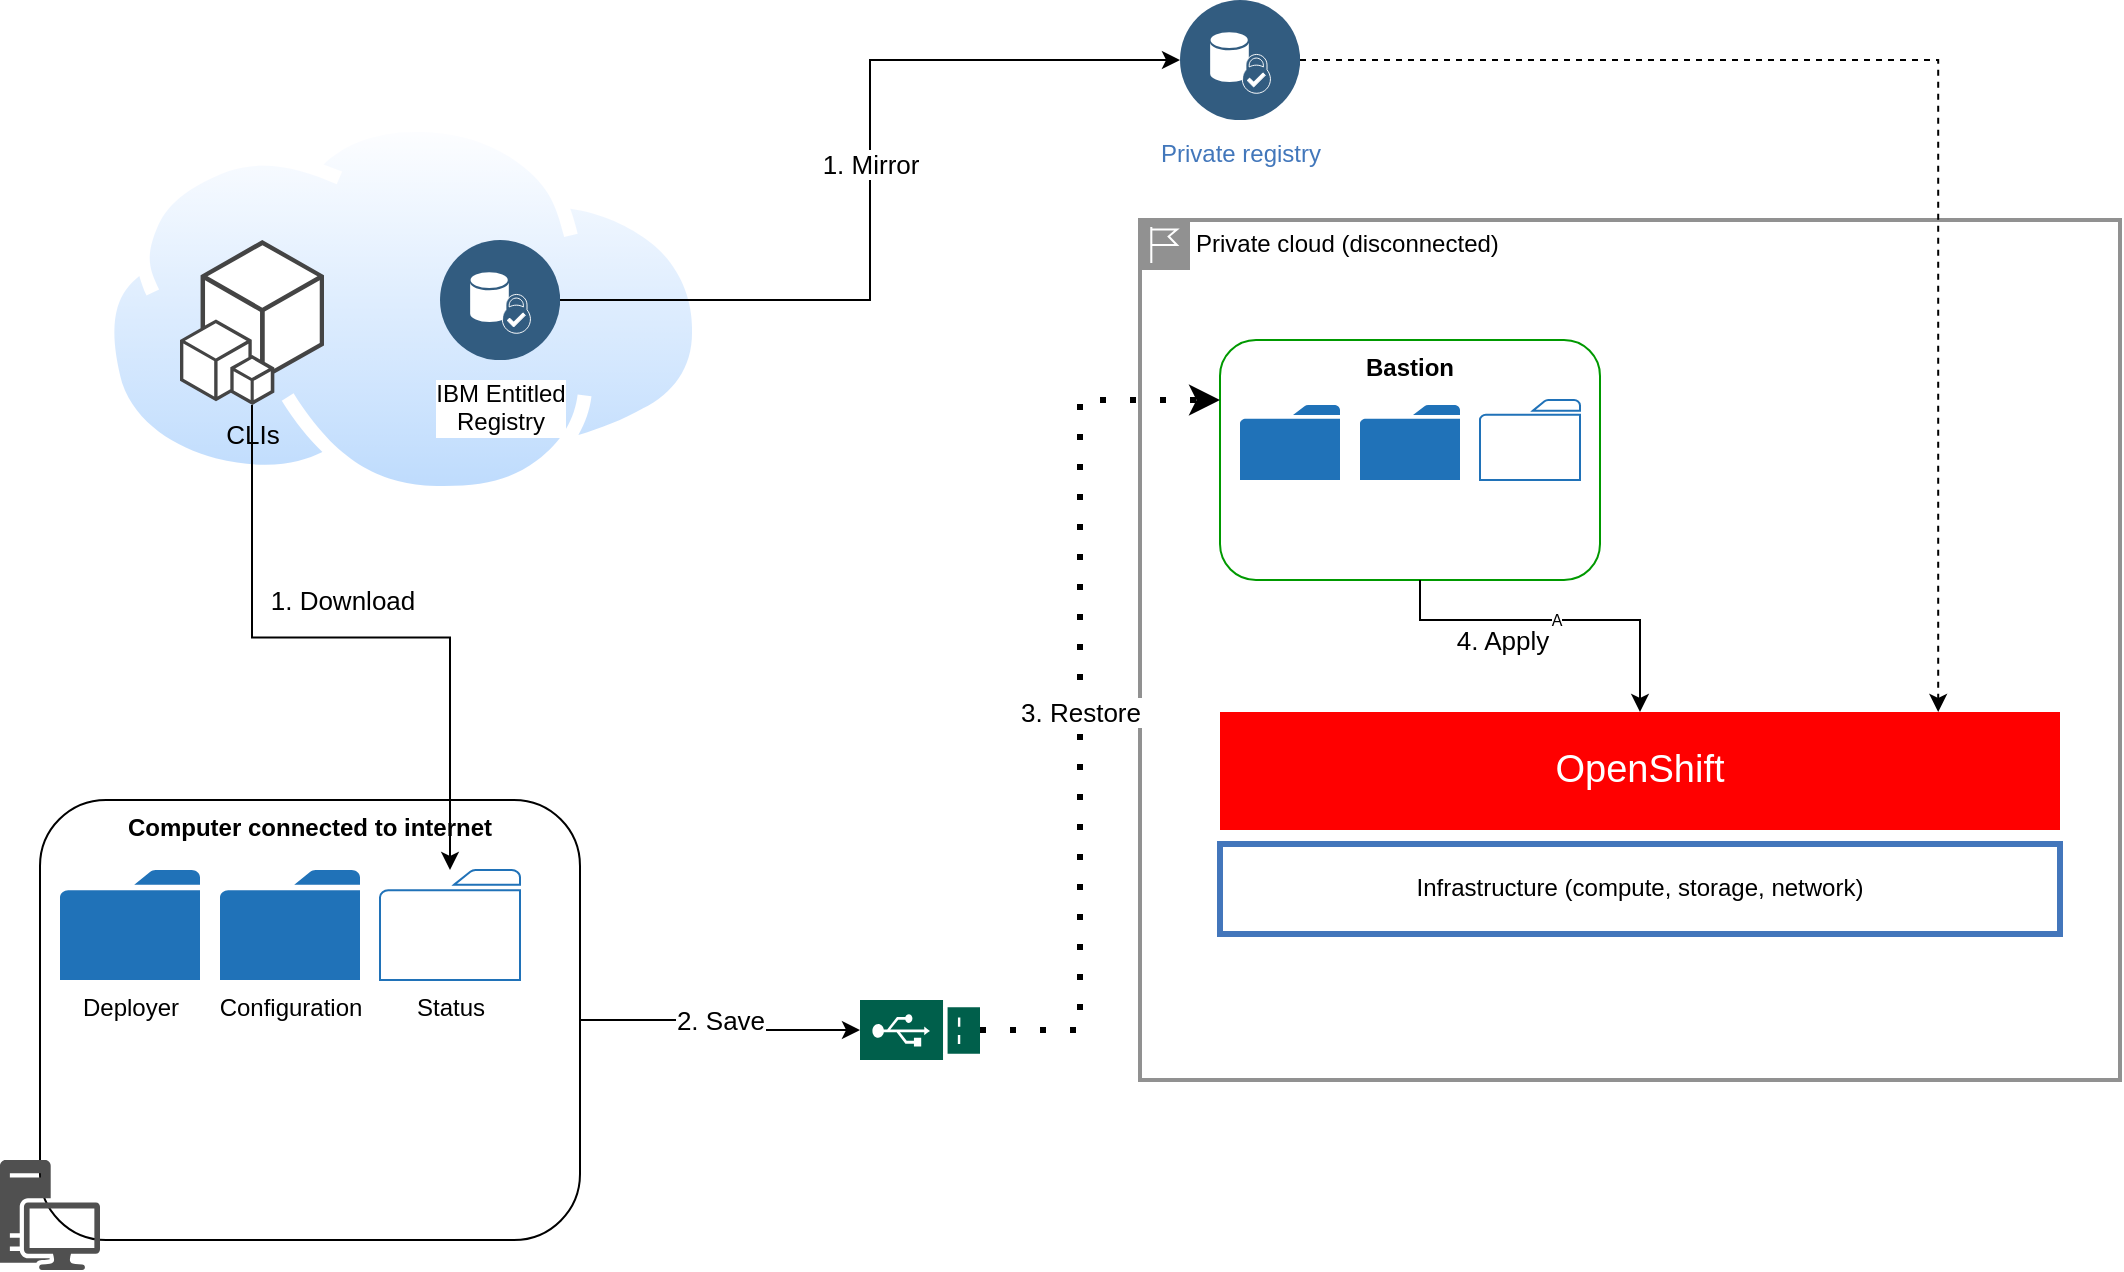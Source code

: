 <mxfile version="15.8.7" type="device" pages="2"><diagram name="semi-air-gapped" id="_1RPY63doZeyIkJQ4-HP"><mxGraphModel dx="1933" dy="892" grid="1" gridSize="10" guides="1" tooltips="1" connect="1" arrows="1" fold="1" page="1" pageScale="1" pageWidth="827" pageHeight="1169" math="0" shadow="0"><root><mxCell id="-MQxg3rOfCB3Vdu6WzqN-0"/><mxCell id="-MQxg3rOfCB3Vdu6WzqN-1" value="Networking" parent="-MQxg3rOfCB3Vdu6WzqN-0"/><mxCell id="-MQxg3rOfCB3Vdu6WzqN-2" value="Private cloud (disconnected)" style="shape=mxgraph.ibm.box;prType=region;fontStyle=0;verticalAlign=top;align=left;spacingLeft=32;spacingTop=4;fillColor=none;rounded=0;whiteSpace=wrap;html=1;strokeColor=#919191;strokeWidth=2;dashed=0;container=0;spacing=-4;collapsible=0;expand=0;recursiveResize=0;" vertex="1" parent="-MQxg3rOfCB3Vdu6WzqN-1"><mxGeometry x="320" y="380" width="490" height="430" as="geometry"/></mxCell><mxCell id="X8OHr8bwcDeSn92htC_K-0" value="" style="edgeStyle=orthogonalEdgeStyle;rounded=0;orthogonalLoop=1;jettySize=auto;html=1;fontSize=8;dashed=1;exitX=1;exitY=0.5;exitDx=0;exitDy=0;entryX=0.855;entryY=0;entryDx=0;entryDy=0;entryPerimeter=0;" edge="1" parent="-MQxg3rOfCB3Vdu6WzqN-1" source="-MQxg3rOfCB3Vdu6WzqN-7" target="-MQxg3rOfCB3Vdu6WzqN-4"><mxGeometry relative="1" as="geometry"><mxPoint x="750" y="500" as="sourcePoint"/><mxPoint x="720" y="620" as="targetPoint"/></mxGeometry></mxCell><mxCell id="PJeyZOoyq3ZfqnA0FMTz-0" value="" style="group" vertex="1" connectable="0" parent="-MQxg3rOfCB3Vdu6WzqN-1"><mxGeometry x="360" y="440" width="190" height="120" as="geometry"/></mxCell><mxCell id="PJeyZOoyq3ZfqnA0FMTz-1" value="Bastion" style="rounded=1;whiteSpace=wrap;html=1;verticalAlign=top;fontStyle=1;strokeColor=#009900;" vertex="1" parent="PJeyZOoyq3ZfqnA0FMTz-0"><mxGeometry width="190" height="120" as="geometry"/></mxCell><mxCell id="PJeyZOoyq3ZfqnA0FMTz-2" value="" style="sketch=0;pointerEvents=1;shadow=0;dashed=0;html=1;strokeColor=none;labelPosition=center;verticalLabelPosition=bottom;verticalAlign=top;outlineConnect=0;align=center;shape=mxgraph.office.concepts.folder;fillColor=#2072B8;" vertex="1" parent="PJeyZOoyq3ZfqnA0FMTz-0"><mxGeometry x="10" y="32.5" width="50" height="37.5" as="geometry"/></mxCell><mxCell id="PJeyZOoyq3ZfqnA0FMTz-3" value="" style="sketch=0;pointerEvents=1;shadow=0;dashed=0;html=1;strokeColor=none;labelPosition=center;verticalLabelPosition=bottom;verticalAlign=top;outlineConnect=0;align=center;shape=mxgraph.office.concepts.folder;fillColor=#2072B8;" vertex="1" parent="PJeyZOoyq3ZfqnA0FMTz-0"><mxGeometry x="70" y="32.5" width="50" height="37.5" as="geometry"/></mxCell><mxCell id="PJeyZOoyq3ZfqnA0FMTz-4" value="" style="sketch=0;pointerEvents=1;shadow=0;dashed=0;html=1;strokeColor=#2072B8;labelPosition=center;verticalLabelPosition=bottom;verticalAlign=top;outlineConnect=0;align=center;shape=mxgraph.office.concepts.folder;fillColor=#FFFFFF;" vertex="1" parent="PJeyZOoyq3ZfqnA0FMTz-0"><mxGeometry x="130" y="30" width="50" height="40" as="geometry"/></mxCell><mxCell id="-MQxg3rOfCB3Vdu6WzqN-3" value="OpenShfit" style="" parent="-MQxg3rOfCB3Vdu6WzqN-0"/><mxCell id="-MQxg3rOfCB3Vdu6WzqN-4" value="OpenShift" style="fontStyle=0;verticalAlign=middle;align=center;spacingTop=-2;fillColor=#FF0000;rounded=0;whiteSpace=wrap;html=1;strokeColor=none;strokeWidth=3;dashed=0;container=1;collapsible=0;expand=0;recursiveResize=0;fontColor=#FFFFFF;fontSize=19;" vertex="1" parent="-MQxg3rOfCB3Vdu6WzqN-3"><mxGeometry x="360" y="626" width="420" height="59" as="geometry"/></mxCell><mxCell id="-MQxg3rOfCB3Vdu6WzqN-5" value="Cloud Pak + Cartridges" parent="-MQxg3rOfCB3Vdu6WzqN-0"/><mxCell id="-MQxg3rOfCB3Vdu6WzqN-6" value="Infra services" parent="-MQxg3rOfCB3Vdu6WzqN-0"/><mxCell id="-MQxg3rOfCB3Vdu6WzqN-7" value="Private registry" style="aspect=fixed;perimeter=ellipsePerimeter;html=1;align=center;shadow=0;dashed=0;fontColor=#4277BB;labelBackgroundColor=#ffffff;fontSize=12;spacingTop=3;image;image=img/lib/ibm/data/device_identity_service.svg;rounded=1;strokeColor=#FF0000;fillColor=#99CCFF;" vertex="1" parent="-MQxg3rOfCB3Vdu6WzqN-6"><mxGeometry x="340" y="270" width="60" height="60" as="geometry"/></mxCell><mxCell id="-MQxg3rOfCB3Vdu6WzqN-8" value="" style="aspect=fixed;perimeter=ellipsePerimeter;html=1;align=center;shadow=0;dashed=0;spacingTop=3;image;image=img/lib/active_directory/internet_cloud.svg;fontSize=19;fontColor=#FFFFFF;fillColor=#FF0000;opacity=50;" vertex="1" parent="-MQxg3rOfCB3Vdu6WzqN-6"><mxGeometry x="-200" y="329" width="303.18" height="191" as="geometry"/></mxCell><mxCell id="-MQxg3rOfCB3Vdu6WzqN-9" value="IBM Entitled&lt;br&gt;Registry" style="aspect=fixed;perimeter=ellipsePerimeter;align=center;shadow=0;dashed=0;fontColor=default;labelBackgroundColor=none;fontSize=12;spacingTop=3;image;image=img/lib/ibm/data/device_identity_service.svg;rounded=1;strokeColor=#FF0000;fillColor=#99CCFF;html=1;" vertex="1" parent="-MQxg3rOfCB3Vdu6WzqN-6"><mxGeometry x="-30" y="390" width="60" height="60" as="geometry"/></mxCell><mxCell id="-MQxg3rOfCB3Vdu6WzqN-10" value="Infrastructure" style="" parent="-MQxg3rOfCB3Vdu6WzqN-0"/><mxCell id="-MQxg3rOfCB3Vdu6WzqN-11" value="Computer connected to internet" style="rounded=1;whiteSpace=wrap;html=1;verticalAlign=top;fontStyle=1" vertex="1" parent="-MQxg3rOfCB3Vdu6WzqN-10"><mxGeometry x="-230" y="670" width="270" height="220" as="geometry"/></mxCell><mxCell id="-MQxg3rOfCB3Vdu6WzqN-12" value="Status" style="sketch=0;pointerEvents=1;shadow=0;dashed=0;html=1;strokeColor=#2072B8;labelPosition=center;verticalLabelPosition=bottom;verticalAlign=top;outlineConnect=0;align=center;shape=mxgraph.office.concepts.folder;fillColor=#FFFFFF;" vertex="1" parent="-MQxg3rOfCB3Vdu6WzqN-10"><mxGeometry x="-60" y="705" width="70" height="55" as="geometry"/></mxCell><mxCell id="-MQxg3rOfCB3Vdu6WzqN-13" value="Infrastructure (compute, storage, network)" style="fontStyle=0;verticalAlign=middle;align=center;spacingTop=-2;fillColor=none;rounded=0;whiteSpace=wrap;html=1;strokeColor=#4376BB;strokeWidth=3;dashed=0;container=1;collapsible=0;expand=0;recursiveResize=0;" vertex="1" parent="-MQxg3rOfCB3Vdu6WzqN-10"><mxGeometry x="360" y="692" width="420" height="45" as="geometry"/></mxCell><mxCell id="-MQxg3rOfCB3Vdu6WzqN-14" value="" style="sketch=0;pointerEvents=1;shadow=0;dashed=0;html=1;strokeColor=none;fillColor=#505050;labelPosition=center;verticalLabelPosition=bottom;verticalAlign=top;outlineConnect=0;align=center;shape=mxgraph.office.devices.workstation;" vertex="1" parent="-MQxg3rOfCB3Vdu6WzqN-10"><mxGeometry x="-250" y="850" width="50" height="55" as="geometry"/></mxCell><mxCell id="-MQxg3rOfCB3Vdu6WzqN-16" value="Deployer" style="sketch=0;pointerEvents=1;shadow=0;dashed=0;html=1;strokeColor=none;labelPosition=center;verticalLabelPosition=bottom;verticalAlign=top;outlineConnect=0;align=center;shape=mxgraph.office.concepts.folder;fillColor=#2072B8;" vertex="1" parent="-MQxg3rOfCB3Vdu6WzqN-10"><mxGeometry x="-220" y="705" width="70" height="55" as="geometry"/></mxCell><mxCell id="-MQxg3rOfCB3Vdu6WzqN-17" value="Configuration" style="sketch=0;pointerEvents=1;shadow=0;dashed=0;html=1;strokeColor=none;labelPosition=center;verticalLabelPosition=bottom;verticalAlign=top;outlineConnect=0;align=center;shape=mxgraph.office.concepts.folder;fillColor=#2072B8;" vertex="1" parent="-MQxg3rOfCB3Vdu6WzqN-10"><mxGeometry x="-140" y="705" width="70" height="55" as="geometry"/></mxCell><mxCell id="-MQxg3rOfCB3Vdu6WzqN-18" style="edgeStyle=orthogonalEdgeStyle;rounded=0;orthogonalLoop=1;jettySize=auto;html=1;fontSize=8;exitX=1;exitY=0.5;exitDx=0;exitDy=0;" edge="1" parent="-MQxg3rOfCB3Vdu6WzqN-10" target="U5a8bB18ORIriR9YQlBK-0" source="-MQxg3rOfCB3Vdu6WzqN-11"><mxGeometry relative="1" as="geometry"><mxPoint x="80" y="775" as="sourcePoint"/><mxPoint x="190" y="775" as="targetPoint"/></mxGeometry></mxCell><mxCell id="-MQxg3rOfCB3Vdu6WzqN-19" value="2. Save" style="edgeLabel;html=1;align=center;verticalAlign=middle;resizable=0;points=[];fontSize=13;" vertex="1" connectable="0" parent="-MQxg3rOfCB3Vdu6WzqN-18"><mxGeometry x="-0.04" relative="1" as="geometry"><mxPoint as="offset"/></mxGeometry></mxCell><mxCell id="-MQxg3rOfCB3Vdu6WzqN-31" value="A" style="edgeStyle=orthogonalEdgeStyle;rounded=0;orthogonalLoop=1;jettySize=auto;html=1;fontSize=8;entryX=0.5;entryY=0;entryDx=0;entryDy=0;" edge="1" parent="-MQxg3rOfCB3Vdu6WzqN-10" target="-MQxg3rOfCB3Vdu6WzqN-4"><mxGeometry relative="1" as="geometry"><mxPoint x="460" y="560" as="sourcePoint"/><mxPoint x="200" y="785" as="targetPoint"/><Array as="points"><mxPoint x="460" y="580"/><mxPoint x="570" y="580"/></Array></mxGeometry></mxCell><mxCell id="-MQxg3rOfCB3Vdu6WzqN-32" value="4. Apply" style="edgeLabel;html=1;align=center;verticalAlign=middle;resizable=0;points=[];fontSize=13;" vertex="1" connectable="0" parent="-MQxg3rOfCB3Vdu6WzqN-31"><mxGeometry x="-0.04" relative="1" as="geometry"><mxPoint x="-24" y="10" as="offset"/></mxGeometry></mxCell><mxCell id="-MQxg3rOfCB3Vdu6WzqN-33" value="" style="edgeStyle=orthogonalEdgeStyle;rounded=0;orthogonalLoop=1;jettySize=auto;html=1;fontSize=8;entryX=0;entryY=0.5;entryDx=0;entryDy=0;exitX=1;exitY=0.5;exitDx=0;exitDy=0;" edge="1" parent="-MQxg3rOfCB3Vdu6WzqN-10" target="-MQxg3rOfCB3Vdu6WzqN-7" source="-MQxg3rOfCB3Vdu6WzqN-9"><mxGeometry relative="1" as="geometry"><mxPoint x="460" y="560" as="sourcePoint"/><mxPoint x="745" y="576" as="targetPoint"/></mxGeometry></mxCell><mxCell id="-MQxg3rOfCB3Vdu6WzqN-34" value="1. Mirror" style="edgeLabel;html=1;align=center;verticalAlign=middle;resizable=0;points=[];fontSize=13;" vertex="1" connectable="0" parent="-MQxg3rOfCB3Vdu6WzqN-33"><mxGeometry x="-0.04" relative="1" as="geometry"><mxPoint y="-17" as="offset"/></mxGeometry></mxCell><mxCell id="-MQxg3rOfCB3Vdu6WzqN-35" value="CLIs" style="outlineConnect=0;dashed=0;verticalLabelPosition=bottom;verticalAlign=top;align=center;html=1;shape=mxgraph.aws3.cli;fillColor=#444444;gradientColor=none;labelBackgroundColor=none;fontSize=13;strokeColor=#009900;" vertex="1" parent="-MQxg3rOfCB3Vdu6WzqN-10"><mxGeometry x="-160" y="390" width="72" height="82.5" as="geometry"/></mxCell><mxCell id="-MQxg3rOfCB3Vdu6WzqN-36" value="" style="edgeStyle=orthogonalEdgeStyle;rounded=0;orthogonalLoop=1;jettySize=auto;html=1;fontSize=8;exitX=0.5;exitY=1;exitDx=0;exitDy=0;exitPerimeter=0;" edge="1" parent="-MQxg3rOfCB3Vdu6WzqN-10" source="-MQxg3rOfCB3Vdu6WzqN-35" target="-MQxg3rOfCB3Vdu6WzqN-12"><mxGeometry relative="1" as="geometry"><mxPoint x="470" y="570" as="sourcePoint"/><mxPoint x="-50" y="630" as="targetPoint"/></mxGeometry></mxCell><mxCell id="-MQxg3rOfCB3Vdu6WzqN-37" value="1. Download" style="edgeLabel;html=1;align=center;verticalAlign=middle;resizable=0;points=[];fontSize=13;" vertex="1" connectable="0" parent="-MQxg3rOfCB3Vdu6WzqN-36"><mxGeometry x="-0.238" y="-2" relative="1" as="geometry"><mxPoint x="34" y="-21" as="offset"/></mxGeometry></mxCell><mxCell id="-MQxg3rOfCB3Vdu6WzqN-29" style="edgeStyle=orthogonalEdgeStyle;rounded=0;orthogonalLoop=1;jettySize=auto;html=1;fontSize=8;entryX=0;entryY=0.5;entryDx=0;entryDy=0;dashed=1;dashPattern=1 4;strokeWidth=3;" edge="1" parent="-MQxg3rOfCB3Vdu6WzqN-10" source="U5a8bB18ORIriR9YQlBK-0"><mxGeometry relative="1" as="geometry"><mxPoint x="270" y="825" as="sourcePoint"/><mxPoint x="360" y="470" as="targetPoint"/><Array as="points"><mxPoint x="290" y="785"/><mxPoint x="290" y="470"/></Array></mxGeometry></mxCell><mxCell id="-MQxg3rOfCB3Vdu6WzqN-30" value="3. Restore" style="edgeLabel;html=1;align=center;verticalAlign=middle;resizable=0;points=[];fontSize=13;" vertex="1" connectable="0" parent="-MQxg3rOfCB3Vdu6WzqN-29"><mxGeometry x="-0.04" relative="1" as="geometry"><mxPoint as="offset"/></mxGeometry></mxCell><mxCell id="U5a8bB18ORIriR9YQlBK-0" value="" style="sketch=0;pointerEvents=1;shadow=0;dashed=0;html=1;strokeColor=none;fillColor=#005F4B;labelPosition=center;verticalLabelPosition=bottom;verticalAlign=top;align=center;outlineConnect=0;shape=mxgraph.veeam2.usb_drive;" vertex="1" parent="-MQxg3rOfCB3Vdu6WzqN-10"><mxGeometry x="180" y="770" width="60" height="30" as="geometry"/></mxCell></root></mxGraphModel></diagram><diagram id="F93EJ78Encii_axwBR-_" name="air-gapped-portable"><mxGraphModel dx="1933" dy="892" grid="1" gridSize="10" guides="1" tooltips="1" connect="1" arrows="1" fold="1" page="1" pageScale="1" pageWidth="827" pageHeight="1169" math="0" shadow="0"><root><mxCell id="RLrD2wQ3GaesSWJJB9j4-0"/><mxCell id="RLrD2wQ3GaesSWJJB9j4-50" value="Networking" parent="RLrD2wQ3GaesSWJJB9j4-0"/><mxCell id="RLrD2wQ3GaesSWJJB9j4-51" value="Private cloud (disconnected)" style="shape=mxgraph.ibm.box;prType=region;fontStyle=0;verticalAlign=top;align=left;spacingLeft=32;spacingTop=4;fillColor=none;rounded=0;whiteSpace=wrap;html=1;strokeColor=#919191;strokeWidth=2;dashed=0;container=0;spacing=-4;collapsible=0;expand=0;recursiveResize=0;" parent="RLrD2wQ3GaesSWJJB9j4-50" vertex="1"><mxGeometry x="320" y="380" width="490" height="430" as="geometry"/></mxCell><mxCell id="RLrD2wQ3GaesSWJJB9j4-38" value="OpenShfit" style="" parent="RLrD2wQ3GaesSWJJB9j4-0"/><mxCell id="c_PIJ0gxt-pc_dr-7FNC-11" value="OpenShift" style="fontStyle=0;verticalAlign=middle;align=center;spacingTop=-2;fillColor=#FF0000;rounded=0;whiteSpace=wrap;html=1;strokeColor=none;strokeWidth=3;dashed=0;container=1;collapsible=0;expand=0;recursiveResize=0;fontColor=#FFFFFF;fontSize=19;" parent="RLrD2wQ3GaesSWJJB9j4-38" vertex="1"><mxGeometry x="360" y="626" width="420" height="59" as="geometry"/></mxCell><mxCell id="cy2UKIFJcyqrFq40SOo--22" value="Cloud Pak + Cartridges" parent="RLrD2wQ3GaesSWJJB9j4-0"/><mxCell id="c_PIJ0gxt-pc_dr-7FNC-23" value="Infra services" parent="RLrD2wQ3GaesSWJJB9j4-0"/><mxCell id="c_PIJ0gxt-pc_dr-7FNC-29" value="Private registry" style="aspect=fixed;perimeter=ellipsePerimeter;html=1;align=center;shadow=0;dashed=0;fontColor=#4277BB;labelBackgroundColor=#ffffff;fontSize=12;spacingTop=3;image;image=img/lib/ibm/data/device_identity_service.svg;rounded=1;strokeColor=#FF0000;fillColor=#99CCFF;" parent="c_PIJ0gxt-pc_dr-7FNC-23" vertex="1"><mxGeometry x="720" y="440" width="60" height="60" as="geometry"/></mxCell><mxCell id="5LzS2MMUE6fyUfDhogka-9" value="" style="aspect=fixed;perimeter=ellipsePerimeter;html=1;align=center;shadow=0;dashed=0;spacingTop=3;image;image=img/lib/active_directory/internet_cloud.svg;fontSize=19;fontColor=#FFFFFF;fillColor=#FF0000;opacity=50;" vertex="1" parent="c_PIJ0gxt-pc_dr-7FNC-23"><mxGeometry x="-200" y="329" width="303.18" height="191" as="geometry"/></mxCell><mxCell id="5LzS2MMUE6fyUfDhogka-10" value="IBM Entitled&lt;br&gt;Registry" style="aspect=fixed;perimeter=ellipsePerimeter;align=center;shadow=0;dashed=0;fontColor=default;labelBackgroundColor=none;fontSize=12;spacingTop=3;image;image=img/lib/ibm/data/device_identity_service.svg;rounded=1;strokeColor=#FF0000;fillColor=#99CCFF;html=1;" vertex="1" parent="c_PIJ0gxt-pc_dr-7FNC-23"><mxGeometry x="-30" y="390" width="60" height="60" as="geometry"/></mxCell><mxCell id="RLrD2wQ3GaesSWJJB9j4-1" value="Infrastructure" style="" parent="RLrD2wQ3GaesSWJJB9j4-0"/><mxCell id="5LzS2MMUE6fyUfDhogka-12" value="Computer connected to internet" style="rounded=1;whiteSpace=wrap;html=1;verticalAlign=top;fontStyle=1" vertex="1" parent="RLrD2wQ3GaesSWJJB9j4-1"><mxGeometry x="-230" y="670" width="310" height="220" as="geometry"/></mxCell><mxCell id="5LzS2MMUE6fyUfDhogka-36" value="Status" style="sketch=0;pointerEvents=1;shadow=0;dashed=0;html=1;strokeColor=#2072B8;labelPosition=center;verticalLabelPosition=bottom;verticalAlign=top;outlineConnect=0;align=center;shape=mxgraph.office.concepts.folder;fillColor=#FFFFFF;" vertex="1" parent="RLrD2wQ3GaesSWJJB9j4-1"><mxGeometry x="-60" y="705" width="120" height="135" as="geometry"/></mxCell><mxCell id="c_PIJ0gxt-pc_dr-7FNC-10" value="Infrastructure (compute, storage, network)" style="fontStyle=0;verticalAlign=middle;align=center;spacingTop=-2;fillColor=none;rounded=0;whiteSpace=wrap;html=1;strokeColor=#4376BB;strokeWidth=3;dashed=0;container=1;collapsible=0;expand=0;recursiveResize=0;" parent="RLrD2wQ3GaesSWJJB9j4-1" vertex="1"><mxGeometry x="360" y="692" width="420" height="45" as="geometry"/></mxCell><mxCell id="5LzS2MMUE6fyUfDhogka-6" value="" style="sketch=0;pointerEvents=1;shadow=0;dashed=0;html=1;strokeColor=none;fillColor=#505050;labelPosition=center;verticalLabelPosition=bottom;verticalAlign=top;outlineConnect=0;align=center;shape=mxgraph.office.devices.workstation;" vertex="1" parent="RLrD2wQ3GaesSWJJB9j4-1"><mxGeometry x="-250" y="850" width="50" height="55" as="geometry"/></mxCell><mxCell id="5LzS2MMUE6fyUfDhogka-13" value="" style="sketch=0;pointerEvents=1;shadow=0;dashed=0;html=1;strokeColor=none;fillColor=#005F4B;labelPosition=center;verticalLabelPosition=bottom;verticalAlign=top;align=center;outlineConnect=0;shape=mxgraph.veeam2.usb_drive;" vertex="1" parent="RLrD2wQ3GaesSWJJB9j4-1"><mxGeometry x="190" y="760" width="60" height="30" as="geometry"/></mxCell><mxCell id="5LzS2MMUE6fyUfDhogka-15" value="Deployer" style="sketch=0;pointerEvents=1;shadow=0;dashed=0;html=1;strokeColor=none;labelPosition=center;verticalLabelPosition=bottom;verticalAlign=top;outlineConnect=0;align=center;shape=mxgraph.office.concepts.folder;fillColor=#2072B8;" vertex="1" parent="RLrD2wQ3GaesSWJJB9j4-1"><mxGeometry x="-220" y="705" width="70" height="55" as="geometry"/></mxCell><mxCell id="5LzS2MMUE6fyUfDhogka-16" value="Configuration" style="sketch=0;pointerEvents=1;shadow=0;dashed=0;html=1;strokeColor=none;labelPosition=center;verticalLabelPosition=bottom;verticalAlign=top;outlineConnect=0;align=center;shape=mxgraph.office.concepts.folder;fillColor=#2072B8;" vertex="1" parent="RLrD2wQ3GaesSWJJB9j4-1"><mxGeometry x="-140" y="705" width="70" height="55" as="geometry"/></mxCell><mxCell id="5LzS2MMUE6fyUfDhogka-24" style="edgeStyle=orthogonalEdgeStyle;rounded=0;orthogonalLoop=1;jettySize=auto;html=1;fontSize=8;" edge="1" parent="RLrD2wQ3GaesSWJJB9j4-1" target="5LzS2MMUE6fyUfDhogka-13"><mxGeometry relative="1" as="geometry"><mxPoint x="80" y="775" as="sourcePoint"/></mxGeometry></mxCell><mxCell id="5LzS2MMUE6fyUfDhogka-26" value="2. Save" style="edgeLabel;html=1;align=center;verticalAlign=middle;resizable=0;points=[];fontSize=13;" vertex="1" connectable="0" parent="5LzS2MMUE6fyUfDhogka-24"><mxGeometry x="-0.04" relative="1" as="geometry"><mxPoint as="offset"/></mxGeometry></mxCell><mxCell id="5LzS2MMUE6fyUfDhogka-5" value="Portable&lt;br style=&quot;font-size: 8px;&quot;&gt;registry" style="aspect=fixed;perimeter=ellipsePerimeter;align=center;shadow=0;dashed=0;fontColor=default;labelBackgroundColor=none;fontSize=8;spacingTop=3;image;image=img/lib/ibm/data/device_identity_service.svg;rounded=1;strokeColor=#FF0000;fillColor=#99CCFF;html=1;" vertex="1" parent="RLrD2wQ3GaesSWJJB9j4-1"><mxGeometry x="-25" y="737" width="60" height="60" as="geometry"/></mxCell><mxCell id="5LzS2MMUE6fyUfDhogka-23" value="" style="endArrow=classic;html=1;rounded=0;fontSize=8;" edge="1" parent="RLrD2wQ3GaesSWJJB9j4-1" source="5LzS2MMUE6fyUfDhogka-10" target="5LzS2MMUE6fyUfDhogka-36"><mxGeometry width="50" height="50" relative="1" as="geometry"><mxPoint x="250" y="620" as="sourcePoint"/><mxPoint x="5" y="720" as="targetPoint"/></mxGeometry></mxCell><mxCell id="5LzS2MMUE6fyUfDhogka-25" value="1. Download" style="edgeLabel;html=1;align=center;verticalAlign=middle;resizable=0;points=[];fontSize=13;" vertex="1" connectable="0" parent="5LzS2MMUE6fyUfDhogka-23"><mxGeometry x="-0.028" relative="1" as="geometry"><mxPoint x="-60" y="-4" as="offset"/></mxGeometry></mxCell><mxCell id="5LzS2MMUE6fyUfDhogka-44" style="edgeStyle=orthogonalEdgeStyle;rounded=0;orthogonalLoop=1;jettySize=auto;html=1;fontSize=8;entryX=0;entryY=0.5;entryDx=0;entryDy=0;dashed=1;dashPattern=1 4;strokeWidth=3;" edge="1" parent="RLrD2wQ3GaesSWJJB9j4-1" source="5LzS2MMUE6fyUfDhogka-13"><mxGeometry relative="1" as="geometry"><mxPoint x="90" y="785" as="sourcePoint"/><mxPoint x="360" y="500" as="targetPoint"/><Array as="points"><mxPoint x="280" y="775"/><mxPoint x="280" y="500"/></Array></mxGeometry></mxCell><mxCell id="5LzS2MMUE6fyUfDhogka-45" value="3. Restore" style="edgeLabel;html=1;align=center;verticalAlign=middle;resizable=0;points=[];fontSize=13;" vertex="1" connectable="0" parent="5LzS2MMUE6fyUfDhogka-44"><mxGeometry x="-0.04" relative="1" as="geometry"><mxPoint as="offset"/></mxGeometry></mxCell><mxCell id="5LzS2MMUE6fyUfDhogka-47" value="A" style="edgeStyle=orthogonalEdgeStyle;rounded=0;orthogonalLoop=1;jettySize=auto;html=1;fontSize=8;entryX=0.5;entryY=0;entryDx=0;entryDy=0;" edge="1" parent="RLrD2wQ3GaesSWJJB9j4-1" target="c_PIJ0gxt-pc_dr-7FNC-11"><mxGeometry relative="1" as="geometry"><mxPoint x="460" y="560" as="sourcePoint"/><mxPoint x="200" y="785" as="targetPoint"/><Array as="points"><mxPoint x="460" y="580"/><mxPoint x="570" y="580"/></Array></mxGeometry></mxCell><mxCell id="5LzS2MMUE6fyUfDhogka-48" value="4. Apply" style="edgeLabel;html=1;align=center;verticalAlign=middle;resizable=0;points=[];fontSize=13;" vertex="1" connectable="0" parent="5LzS2MMUE6fyUfDhogka-47"><mxGeometry x="-0.04" relative="1" as="geometry"><mxPoint x="-24" y="10" as="offset"/></mxGeometry></mxCell><mxCell id="5LzS2MMUE6fyUfDhogka-49" value="" style="edgeStyle=orthogonalEdgeStyle;rounded=0;orthogonalLoop=1;jettySize=auto;html=1;fontSize=8;entryX=0;entryY=0.5;entryDx=0;entryDy=0;" edge="1" parent="RLrD2wQ3GaesSWJJB9j4-1" source="I5g7ei2vhpWDWmoUox05-1" target="c_PIJ0gxt-pc_dr-7FNC-29"><mxGeometry relative="1" as="geometry"><mxPoint x="460" y="560" as="sourcePoint"/><mxPoint x="745" y="576" as="targetPoint"/><Array as="points"><mxPoint x="460" y="580"/><mxPoint x="640" y="580"/><mxPoint x="640" y="470"/></Array></mxGeometry></mxCell><mxCell id="5LzS2MMUE6fyUfDhogka-50" value="4. Apply (mirror)" style="edgeLabel;html=1;align=center;verticalAlign=middle;resizable=0;points=[];fontSize=13;" vertex="1" connectable="0" parent="5LzS2MMUE6fyUfDhogka-49"><mxGeometry x="-0.04" relative="1" as="geometry"><mxPoint x="13" y="-50" as="offset"/></mxGeometry></mxCell><mxCell id="5LzS2MMUE6fyUfDhogka-52" value="CLIs" style="outlineConnect=0;dashed=0;verticalLabelPosition=bottom;verticalAlign=top;align=center;html=1;shape=mxgraph.aws3.cli;fillColor=#444444;gradientColor=none;labelBackgroundColor=none;fontSize=13;strokeColor=#009900;" vertex="1" parent="RLrD2wQ3GaesSWJJB9j4-1"><mxGeometry x="-160" y="390" width="72" height="82.5" as="geometry"/></mxCell><mxCell id="5LzS2MMUE6fyUfDhogka-55" value="" style="edgeStyle=orthogonalEdgeStyle;rounded=0;orthogonalLoop=1;jettySize=auto;html=1;fontSize=8;exitX=0.5;exitY=1;exitDx=0;exitDy=0;exitPerimeter=0;" edge="1" parent="RLrD2wQ3GaesSWJJB9j4-1" source="5LzS2MMUE6fyUfDhogka-52" target="5LzS2MMUE6fyUfDhogka-36"><mxGeometry relative="1" as="geometry"><mxPoint x="470" y="570" as="sourcePoint"/><mxPoint x="-50" y="630" as="targetPoint"/></mxGeometry></mxCell><mxCell id="lolRkQTjM1deh5yL0vd4-0" value="" style="edgeStyle=orthogonalEdgeStyle;rounded=0;orthogonalLoop=1;jettySize=auto;html=1;fontSize=8;entryX=0.857;entryY=0.068;entryDx=0;entryDy=0;entryPerimeter=0;dashed=1;" edge="1" parent="RLrD2wQ3GaesSWJJB9j4-1" source="c_PIJ0gxt-pc_dr-7FNC-29" target="c_PIJ0gxt-pc_dr-7FNC-11"><mxGeometry relative="1" as="geometry"><mxPoint x="470" y="570" as="sourcePoint"/><mxPoint x="730" y="480" as="targetPoint"/></mxGeometry></mxCell><mxCell id="I5g7ei2vhpWDWmoUox05-0" value="" style="group" vertex="1" connectable="0" parent="RLrD2wQ3GaesSWJJB9j4-1"><mxGeometry x="360" y="440" width="190" height="120" as="geometry"/></mxCell><mxCell id="I5g7ei2vhpWDWmoUox05-1" value="Bastion" style="rounded=1;whiteSpace=wrap;html=1;verticalAlign=top;fontStyle=1;strokeColor=#009900;" vertex="1" parent="I5g7ei2vhpWDWmoUox05-0"><mxGeometry width="190" height="120" as="geometry"/></mxCell><mxCell id="I5g7ei2vhpWDWmoUox05-2" value="" style="sketch=0;pointerEvents=1;shadow=0;dashed=0;html=1;strokeColor=none;labelPosition=center;verticalLabelPosition=bottom;verticalAlign=top;outlineConnect=0;align=center;shape=mxgraph.office.concepts.folder;fillColor=#2072B8;" vertex="1" parent="I5g7ei2vhpWDWmoUox05-0"><mxGeometry x="10" y="32.5" width="50" height="37.5" as="geometry"/></mxCell><mxCell id="I5g7ei2vhpWDWmoUox05-3" value="" style="sketch=0;pointerEvents=1;shadow=0;dashed=0;html=1;strokeColor=none;labelPosition=center;verticalLabelPosition=bottom;verticalAlign=top;outlineConnect=0;align=center;shape=mxgraph.office.concepts.folder;fillColor=#2072B8;" vertex="1" parent="I5g7ei2vhpWDWmoUox05-0"><mxGeometry x="70" y="32.5" width="50" height="37.5" as="geometry"/></mxCell><mxCell id="I5g7ei2vhpWDWmoUox05-4" value="" style="sketch=0;pointerEvents=1;shadow=0;dashed=0;html=1;strokeColor=#2072B8;labelPosition=center;verticalLabelPosition=bottom;verticalAlign=top;outlineConnect=0;align=center;shape=mxgraph.office.concepts.folder;fillColor=#FFFFFF;" vertex="1" parent="I5g7ei2vhpWDWmoUox05-0"><mxGeometry x="130" y="30" width="50" height="40" as="geometry"/></mxCell></root></mxGraphModel></diagram></mxfile>